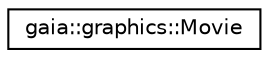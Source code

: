digraph G
{
  edge [fontname="Helvetica",fontsize="10",labelfontname="Helvetica",labelfontsize="10"];
  node [fontname="Helvetica",fontsize="10",shape=record];
  rankdir=LR;
  Node1 [label="gaia::graphics::Movie",height=0.2,width=0.4,color="black", fillcolor="white", style="filled",URL="$df/d45/classgaia_1_1graphics_1_1_movie.html",tooltip="Developers can manipulate framed stream data like Gif animation by Movie class."];
}
